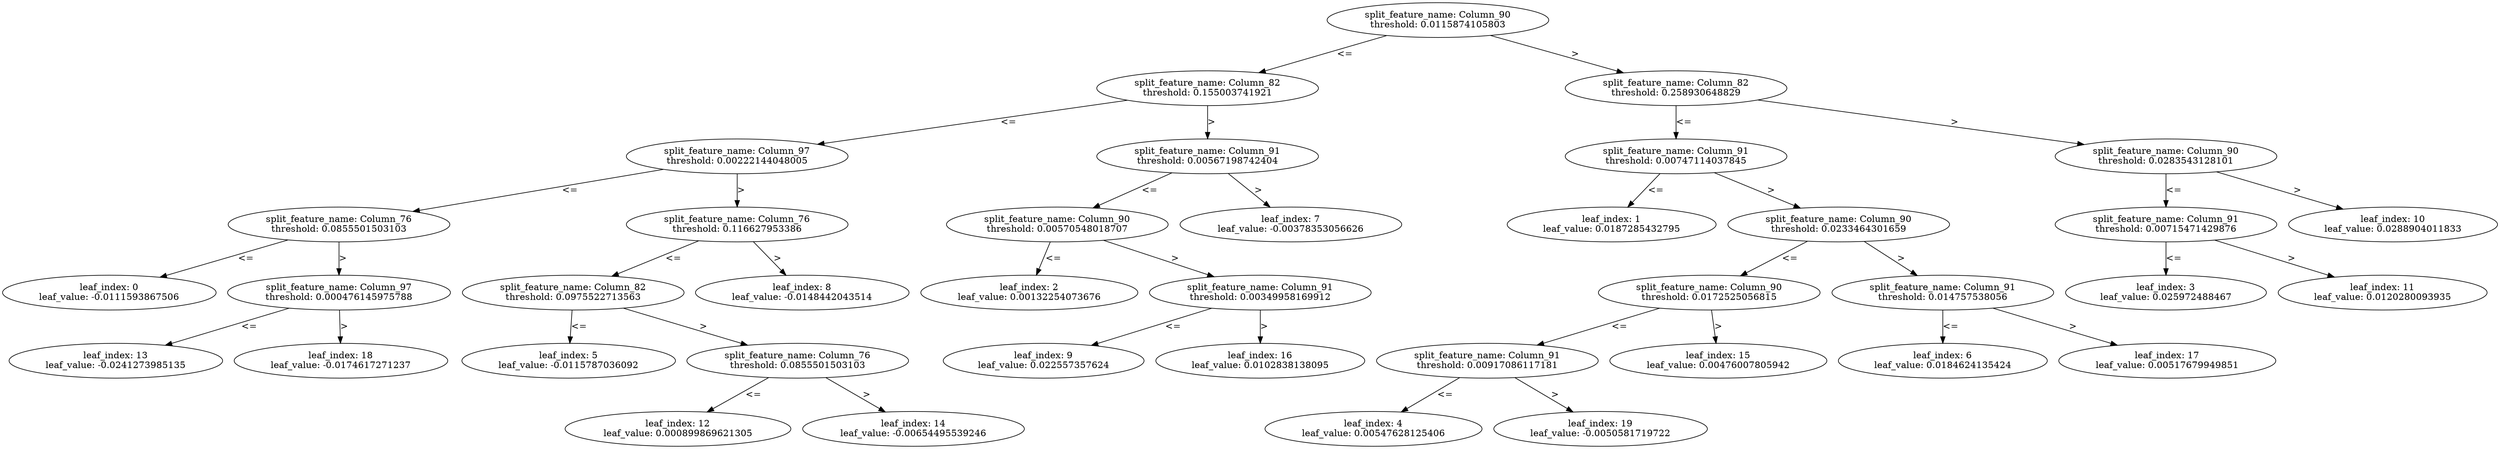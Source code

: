 digraph Tree1 {
	split0 [label="split_feature_name: Column_90\nthreshold: 0.0115874105803"]
	split1 [label="split_feature_name: Column_82\nthreshold: 0.155003741921"]
	split4 [label="split_feature_name: Column_97\nthreshold: 0.00222144048005"]
	split12 [label="split_feature_name: Column_76\nthreshold: 0.0855501503103"]
	leaf0 [label="leaf_index: 0\nleaf_value: -0.0111593867506"]
	split12 -> leaf0 [label="<="]
	split17 [label="split_feature_name: Column_97\nthreshold: 0.000476145975788"]
	leaf13 [label="leaf_index: 13\nleaf_value: -0.0241273985135"]
	split17 -> leaf13 [label="<="]
	leaf18 [label="leaf_index: 18\nleaf_value: -0.0174617271237"]
	split17 -> leaf18 [label=">"]
	split12 -> split17 [label=">"]
	split4 -> split12 [label="<="]
	split7 [label="split_feature_name: Column_76\nthreshold: 0.116627953386"]
	split11 [label="split_feature_name: Column_82\nthreshold: 0.0975522713563"]
	leaf5 [label="leaf_index: 5\nleaf_value: -0.0115787036092"]
	split11 -> leaf5 [label="<="]
	split13 [label="split_feature_name: Column_76\nthreshold: 0.0855501503103"]
	leaf12 [label="leaf_index: 12\nleaf_value: 0.000899869621305"]
	split13 -> leaf12 [label="<="]
	leaf14 [label="leaf_index: 14\nleaf_value: -0.00654495539246"]
	split13 -> leaf14 [label=">"]
	split11 -> split13 [label=">"]
	split7 -> split11 [label="<="]
	leaf8 [label="leaf_index: 8\nleaf_value: -0.0148442043514"]
	split7 -> leaf8 [label=">"]
	split4 -> split7 [label=">"]
	split1 -> split4 [label="<="]
	split6 [label="split_feature_name: Column_91\nthreshold: 0.00567198742404"]
	split8 [label="split_feature_name: Column_90\nthreshold: 0.00570548018707"]
	leaf2 [label="leaf_index: 2\nleaf_value: 0.00132254073676"]
	split8 -> leaf2 [label="<="]
	split15 [label="split_feature_name: Column_91\nthreshold: 0.00349958169912"]
	leaf9 [label="leaf_index: 9\nleaf_value: 0.022557357624"]
	split15 -> leaf9 [label="<="]
	leaf16 [label="leaf_index: 16\nleaf_value: 0.0102838138095"]
	split15 -> leaf16 [label=">"]
	split8 -> split15 [label=">"]
	split6 -> split8 [label="<="]
	leaf7 [label="leaf_index: 7\nleaf_value: -0.00378353056626"]
	split6 -> leaf7 [label=">"]
	split1 -> split6 [label=">"]
	split0 -> split1 [label="<="]
	split2 [label="split_feature_name: Column_82\nthreshold: 0.258930648829"]
	split3 [label="split_feature_name: Column_91\nthreshold: 0.00747114037845"]
	leaf1 [label="leaf_index: 1\nleaf_value: 0.0187285432795"]
	split3 -> leaf1 [label="<="]
	split5 [label="split_feature_name: Column_90\nthreshold: 0.0233464301659"]
	split14 [label="split_feature_name: Column_90\nthreshold: 0.0172525056815"]
	split18 [label="split_feature_name: Column_91\nthreshold: 0.00917086117181"]
	leaf4 [label="leaf_index: 4\nleaf_value: 0.00547628125406"]
	split18 -> leaf4 [label="<="]
	leaf19 [label="leaf_index: 19\nleaf_value: -0.0050581719722"]
	split18 -> leaf19 [label=">"]
	split14 -> split18 [label="<="]
	leaf15 [label="leaf_index: 15\nleaf_value: 0.00476007805942"]
	split14 -> leaf15 [label=">"]
	split5 -> split14 [label="<="]
	split16 [label="split_feature_name: Column_91\nthreshold: 0.014757538056"]
	leaf6 [label="leaf_index: 6\nleaf_value: 0.0184624135424"]
	split16 -> leaf6 [label="<="]
	leaf17 [label="leaf_index: 17\nleaf_value: 0.00517679949851"]
	split16 -> leaf17 [label=">"]
	split5 -> split16 [label=">"]
	split3 -> split5 [label=">"]
	split2 -> split3 [label="<="]
	split9 [label="split_feature_name: Column_90\nthreshold: 0.0283543128101"]
	split10 [label="split_feature_name: Column_91\nthreshold: 0.00715471429876"]
	leaf3 [label="leaf_index: 3\nleaf_value: 0.025972488467"]
	split10 -> leaf3 [label="<="]
	leaf11 [label="leaf_index: 11\nleaf_value: 0.0120280093935"]
	split10 -> leaf11 [label=">"]
	split9 -> split10 [label="<="]
	leaf10 [label="leaf_index: 10\nleaf_value: 0.0288904011833"]
	split9 -> leaf10 [label=">"]
	split2 -> split9 [label=">"]
	split0 -> split2 [label=">"]
}
